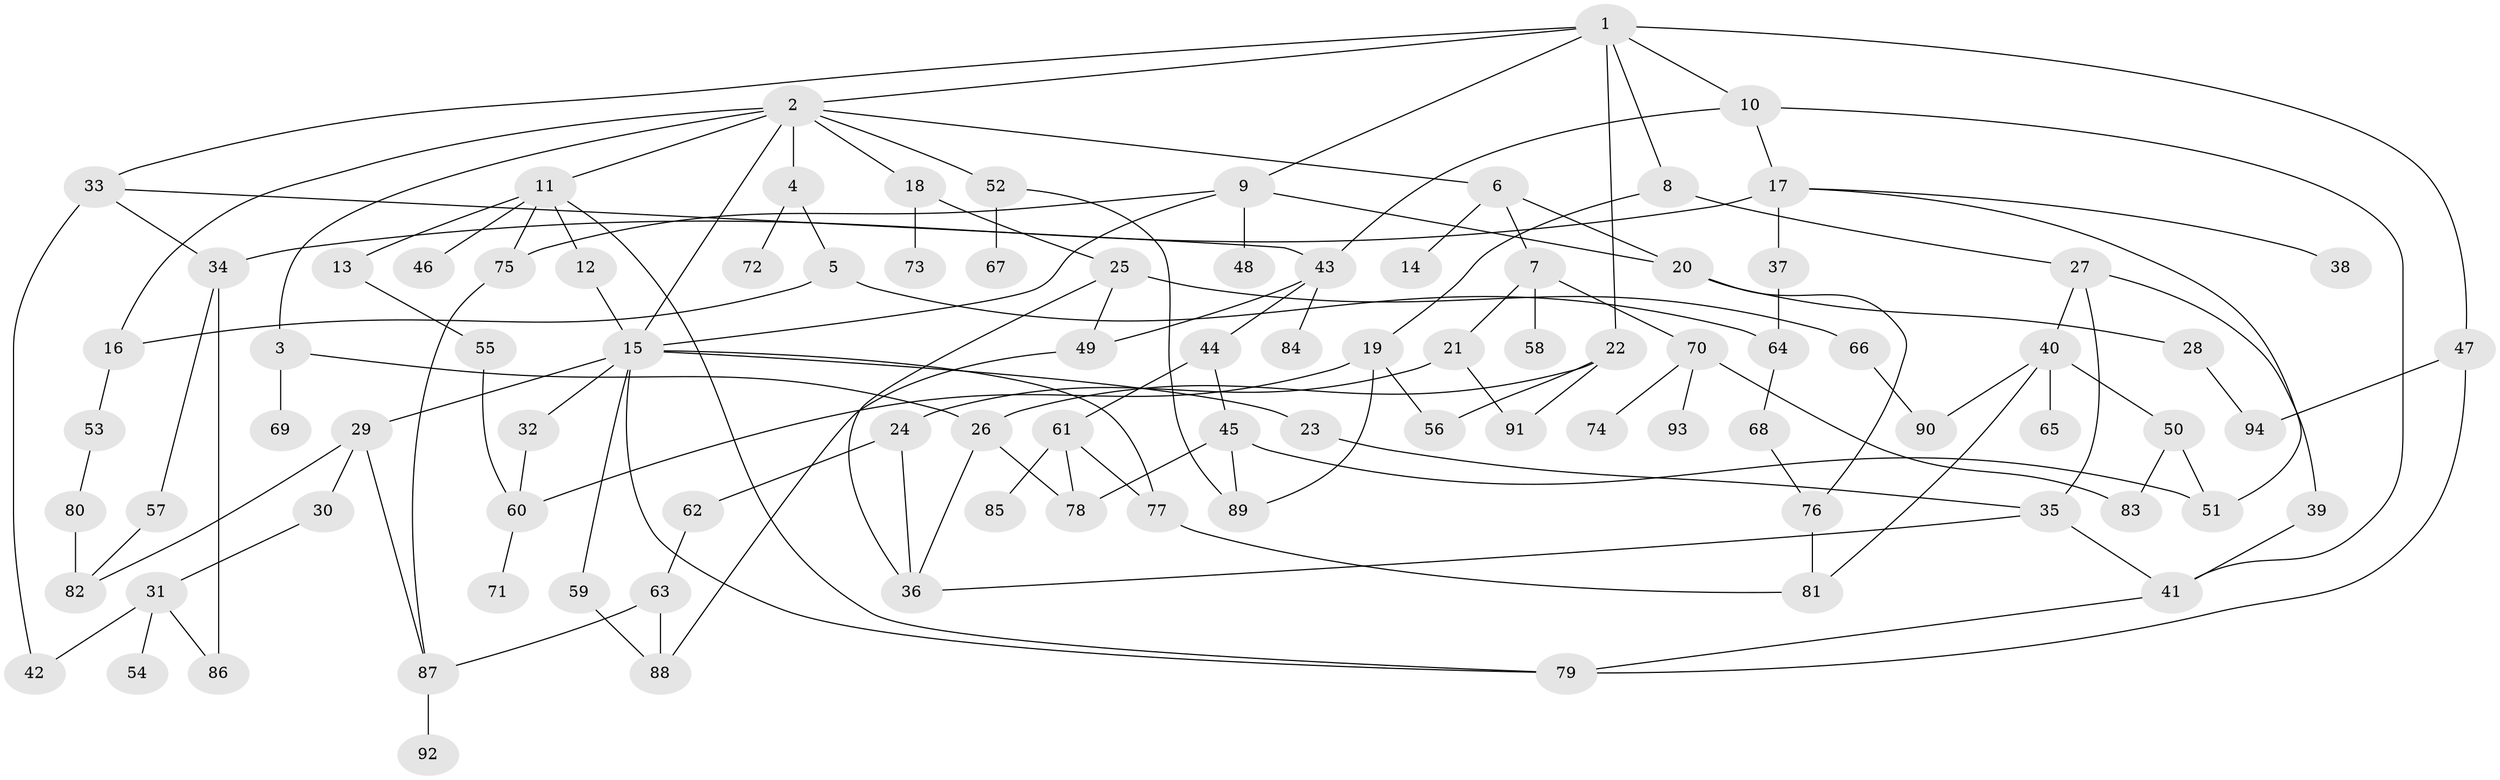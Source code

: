 // coarse degree distribution, {9: 0.014705882352941176, 10: 0.014705882352941176, 2: 0.23529411764705882, 4: 0.1323529411764706, 3: 0.25, 5: 0.04411764705882353, 7: 0.04411764705882353, 11: 0.014705882352941176, 6: 0.058823529411764705, 1: 0.19117647058823528}
// Generated by graph-tools (version 1.1) at 2025/23/03/03/25 07:23:34]
// undirected, 94 vertices, 137 edges
graph export_dot {
graph [start="1"]
  node [color=gray90,style=filled];
  1;
  2;
  3;
  4;
  5;
  6;
  7;
  8;
  9;
  10;
  11;
  12;
  13;
  14;
  15;
  16;
  17;
  18;
  19;
  20;
  21;
  22;
  23;
  24;
  25;
  26;
  27;
  28;
  29;
  30;
  31;
  32;
  33;
  34;
  35;
  36;
  37;
  38;
  39;
  40;
  41;
  42;
  43;
  44;
  45;
  46;
  47;
  48;
  49;
  50;
  51;
  52;
  53;
  54;
  55;
  56;
  57;
  58;
  59;
  60;
  61;
  62;
  63;
  64;
  65;
  66;
  67;
  68;
  69;
  70;
  71;
  72;
  73;
  74;
  75;
  76;
  77;
  78;
  79;
  80;
  81;
  82;
  83;
  84;
  85;
  86;
  87;
  88;
  89;
  90;
  91;
  92;
  93;
  94;
  1 -- 2;
  1 -- 8;
  1 -- 9;
  1 -- 10;
  1 -- 22;
  1 -- 33;
  1 -- 47;
  2 -- 3;
  2 -- 4;
  2 -- 6;
  2 -- 11;
  2 -- 15;
  2 -- 18;
  2 -- 52;
  2 -- 16;
  3 -- 26;
  3 -- 69;
  4 -- 5;
  4 -- 72;
  5 -- 16;
  5 -- 64;
  6 -- 7;
  6 -- 14;
  6 -- 20;
  7 -- 21;
  7 -- 58;
  7 -- 70;
  8 -- 19;
  8 -- 27;
  9 -- 20;
  9 -- 48;
  9 -- 15;
  9 -- 75;
  10 -- 17;
  10 -- 41;
  10 -- 43;
  11 -- 12;
  11 -- 13;
  11 -- 46;
  11 -- 75;
  11 -- 79;
  12 -- 15;
  13 -- 55;
  15 -- 23;
  15 -- 29;
  15 -- 32;
  15 -- 59;
  15 -- 79;
  15 -- 77;
  16 -- 53;
  17 -- 34;
  17 -- 37;
  17 -- 38;
  17 -- 51;
  18 -- 25;
  18 -- 73;
  19 -- 60;
  19 -- 56;
  19 -- 89;
  20 -- 28;
  20 -- 76;
  21 -- 24;
  21 -- 91;
  22 -- 56;
  22 -- 91;
  22 -- 26;
  23 -- 35;
  24 -- 62;
  24 -- 36;
  25 -- 49;
  25 -- 66;
  25 -- 36;
  26 -- 36;
  26 -- 78;
  27 -- 35;
  27 -- 39;
  27 -- 40;
  28 -- 94;
  29 -- 30;
  29 -- 87;
  29 -- 82;
  30 -- 31;
  31 -- 42;
  31 -- 54;
  31 -- 86;
  32 -- 60;
  33 -- 43;
  33 -- 34;
  33 -- 42;
  34 -- 57;
  34 -- 86;
  35 -- 36;
  35 -- 41;
  37 -- 64;
  39 -- 41;
  40 -- 50;
  40 -- 65;
  40 -- 81;
  40 -- 90;
  41 -- 79;
  43 -- 44;
  43 -- 84;
  43 -- 49;
  44 -- 45;
  44 -- 61;
  45 -- 51;
  45 -- 89;
  45 -- 78;
  47 -- 94;
  47 -- 79;
  49 -- 88;
  50 -- 83;
  50 -- 51;
  52 -- 67;
  52 -- 89;
  53 -- 80;
  55 -- 60;
  57 -- 82;
  59 -- 88;
  60 -- 71;
  61 -- 77;
  61 -- 78;
  61 -- 85;
  62 -- 63;
  63 -- 87;
  63 -- 88;
  64 -- 68;
  66 -- 90;
  68 -- 76;
  70 -- 74;
  70 -- 93;
  70 -- 83;
  75 -- 87;
  76 -- 81;
  77 -- 81;
  80 -- 82;
  87 -- 92;
}
